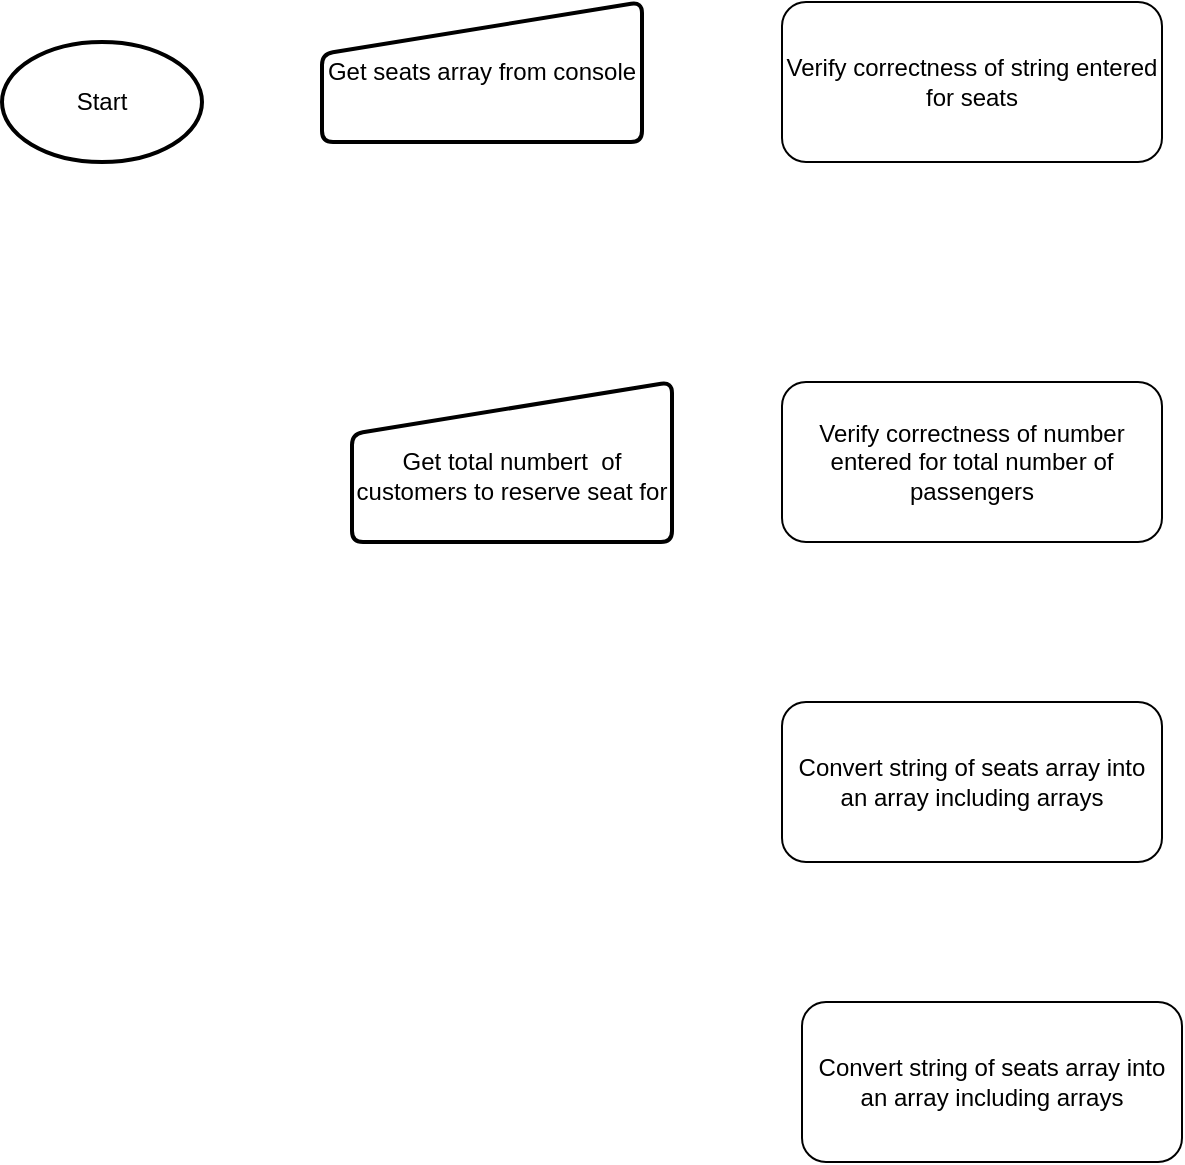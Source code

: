 <mxfile version="20.8.10" type="device"><diagram name="Page-1" id="2Q3s5Ss_FTbDWBgX71cU"><mxGraphModel dx="1098" dy="798" grid="1" gridSize="10" guides="1" tooltips="1" connect="1" arrows="1" fold="1" page="1" pageScale="1" pageWidth="850" pageHeight="1100" math="0" shadow="0"><root><mxCell id="0"/><mxCell id="1" parent="0"/><mxCell id="KFDxD3TRZMutyIq8gFFS-1" value="Start" style="strokeWidth=2;html=1;shape=mxgraph.flowchart.start_1;whiteSpace=wrap;" vertex="1" parent="1"><mxGeometry x="90" y="90" width="100" height="60" as="geometry"/></mxCell><mxCell id="KFDxD3TRZMutyIq8gFFS-2" value="Get seats array from console&lt;br&gt;" style="html=1;strokeWidth=2;shape=manualInput;whiteSpace=wrap;rounded=1;size=26;arcSize=11;" vertex="1" parent="1"><mxGeometry x="250" y="70" width="160" height="70" as="geometry"/></mxCell><mxCell id="KFDxD3TRZMutyIq8gFFS-3" value="Verify correctness of string entered for seats" style="rounded=1;whiteSpace=wrap;html=1;" vertex="1" parent="1"><mxGeometry x="480" y="70" width="190" height="80" as="geometry"/></mxCell><mxCell id="KFDxD3TRZMutyIq8gFFS-4" value="&lt;br&gt;Get total numbert&amp;nbsp; of customers to reserve seat for" style="html=1;strokeWidth=2;shape=manualInput;whiteSpace=wrap;rounded=1;size=26;arcSize=11;" vertex="1" parent="1"><mxGeometry x="265" y="260" width="160" height="80" as="geometry"/></mxCell><mxCell id="KFDxD3TRZMutyIq8gFFS-5" style="edgeStyle=orthogonalEdgeStyle;rounded=0;orthogonalLoop=1;jettySize=auto;html=1;exitX=0.5;exitY=1;exitDx=0;exitDy=0;" edge="1" parent="1" source="KFDxD3TRZMutyIq8gFFS-3" target="KFDxD3TRZMutyIq8gFFS-3"><mxGeometry relative="1" as="geometry"/></mxCell><mxCell id="KFDxD3TRZMutyIq8gFFS-6" style="edgeStyle=orthogonalEdgeStyle;rounded=0;orthogonalLoop=1;jettySize=auto;html=1;exitX=0.5;exitY=1;exitDx=0;exitDy=0;" edge="1" parent="1"><mxGeometry relative="1" as="geometry"><mxPoint x="425" y="310" as="sourcePoint"/><mxPoint x="425" y="310" as="targetPoint"/></mxGeometry></mxCell><mxCell id="KFDxD3TRZMutyIq8gFFS-7" value="Verify correctness of number entered for total number of passengers" style="rounded=1;whiteSpace=wrap;html=1;" vertex="1" parent="1"><mxGeometry x="480" y="260" width="190" height="80" as="geometry"/></mxCell><mxCell id="KFDxD3TRZMutyIq8gFFS-8" value="Convert string of seats array into an array including arrays" style="rounded=1;whiteSpace=wrap;html=1;" vertex="1" parent="1"><mxGeometry x="480" y="420" width="190" height="80" as="geometry"/></mxCell><mxCell id="KFDxD3TRZMutyIq8gFFS-9" value="Convert string of seats array into an array including arrays" style="rounded=1;whiteSpace=wrap;html=1;" vertex="1" parent="1"><mxGeometry x="490" y="570" width="190" height="80" as="geometry"/></mxCell></root></mxGraphModel></diagram></mxfile>